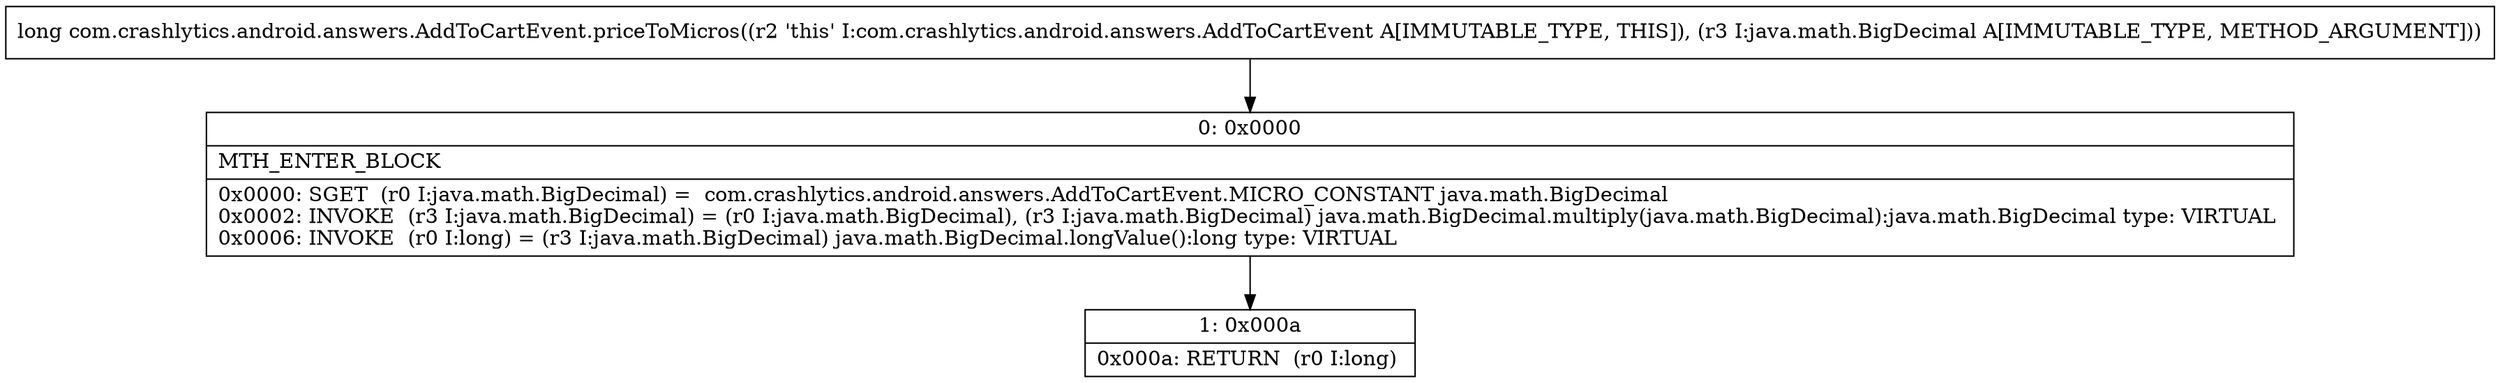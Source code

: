 digraph "CFG forcom.crashlytics.android.answers.AddToCartEvent.priceToMicros(Ljava\/math\/BigDecimal;)J" {
Node_0 [shape=record,label="{0\:\ 0x0000|MTH_ENTER_BLOCK\l|0x0000: SGET  (r0 I:java.math.BigDecimal) =  com.crashlytics.android.answers.AddToCartEvent.MICRO_CONSTANT java.math.BigDecimal \l0x0002: INVOKE  (r3 I:java.math.BigDecimal) = (r0 I:java.math.BigDecimal), (r3 I:java.math.BigDecimal) java.math.BigDecimal.multiply(java.math.BigDecimal):java.math.BigDecimal type: VIRTUAL \l0x0006: INVOKE  (r0 I:long) = (r3 I:java.math.BigDecimal) java.math.BigDecimal.longValue():long type: VIRTUAL \l}"];
Node_1 [shape=record,label="{1\:\ 0x000a|0x000a: RETURN  (r0 I:long) \l}"];
MethodNode[shape=record,label="{long com.crashlytics.android.answers.AddToCartEvent.priceToMicros((r2 'this' I:com.crashlytics.android.answers.AddToCartEvent A[IMMUTABLE_TYPE, THIS]), (r3 I:java.math.BigDecimal A[IMMUTABLE_TYPE, METHOD_ARGUMENT])) }"];
MethodNode -> Node_0;
Node_0 -> Node_1;
}

